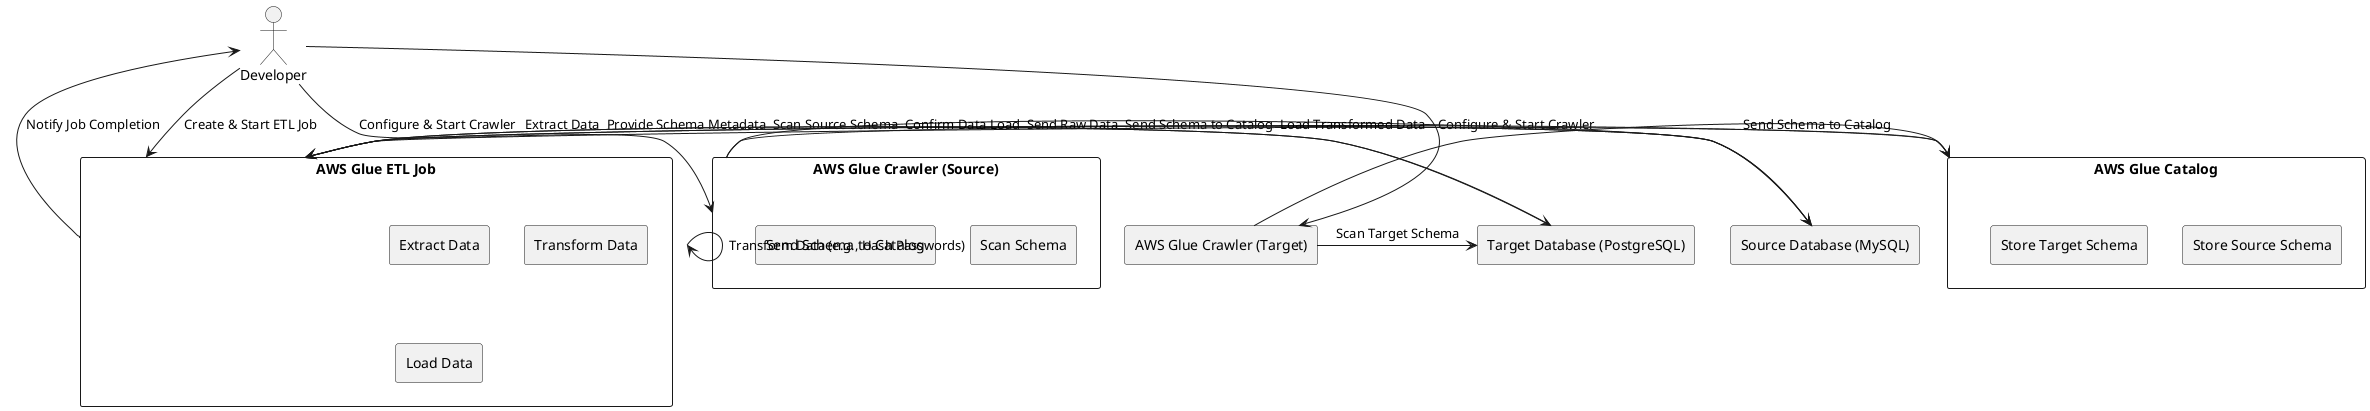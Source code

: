 @startuml
skinparam componentStyle rectangle

actor "Developer" as Dev

component "AWS Glue Crawler (Source)" as SourceCrawler {
  [Scan Schema]
  [Send Schema to Catalog]
}

component "AWS Glue Crawler (Target)" as TargetCrawler {
  [Scan Schema]
  [Send Schema to Catalog]
}

component "AWS Glue Catalog" as Catalog {
  [Store Source Schema]
  [Store Target Schema]
}

component "AWS Glue ETL Job" as Job {
  [Extract Data]
  [Transform Data]
  [Load Data]
}

component "Source Database (MySQL)" as SourceDB
component "Target Database (PostgreSQL)" as TargetDB

Dev --> SourceCrawler : Configure & Start Crawler
Dev --> TargetCrawler : Configure & Start Crawler
Dev --> Job : Create & Start ETL Job

SourceCrawler -> SourceDB : Scan Source Schema
SourceCrawler -> Catalog : Send Schema to Catalog

TargetCrawler -> TargetDB : Scan Target Schema
TargetCrawler -> Catalog : Send Schema to Catalog

Catalog --> Job : Provide Schema Metadata

Job -> SourceDB : Extract Data
SourceDB -> Job : Send Raw Data

Job -> Job : Transform Data (e.g., Hash Passwords)
Job -> TargetDB : Load Transformed Data
TargetDB -> Job : Confirm Data Load

Job --> Dev : Notify Job Completion
@enduml
